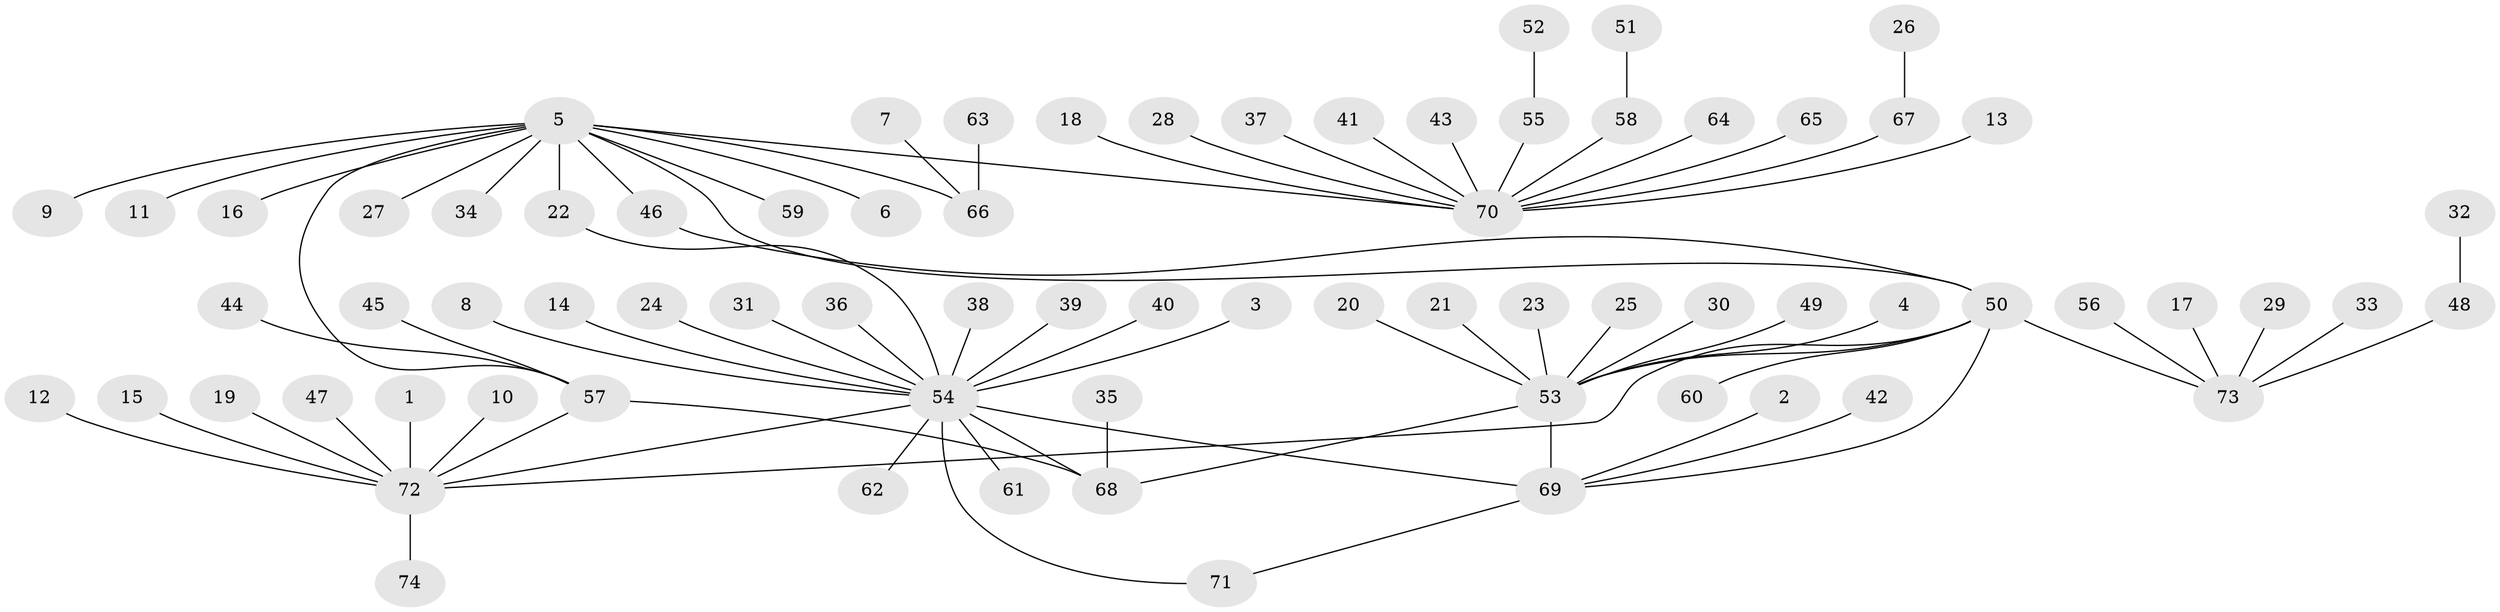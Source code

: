 // original degree distribution, {12: 0.02027027027027027, 9: 0.006756756756756757, 3: 0.060810810810810814, 1: 0.6486486486486487, 19: 0.006756756756756757, 2: 0.16891891891891891, 8: 0.013513513513513514, 14: 0.006756756756756757, 5: 0.006756756756756757, 4: 0.0472972972972973, 6: 0.013513513513513514}
// Generated by graph-tools (version 1.1) at 2025/49/03/09/25 03:49:57]
// undirected, 74 vertices, 81 edges
graph export_dot {
graph [start="1"]
  node [color=gray90,style=filled];
  1;
  2;
  3;
  4;
  5;
  6;
  7;
  8;
  9;
  10;
  11;
  12;
  13;
  14;
  15;
  16;
  17;
  18;
  19;
  20;
  21;
  22;
  23;
  24;
  25;
  26;
  27;
  28;
  29;
  30;
  31;
  32;
  33;
  34;
  35;
  36;
  37;
  38;
  39;
  40;
  41;
  42;
  43;
  44;
  45;
  46;
  47;
  48;
  49;
  50;
  51;
  52;
  53;
  54;
  55;
  56;
  57;
  58;
  59;
  60;
  61;
  62;
  63;
  64;
  65;
  66;
  67;
  68;
  69;
  70;
  71;
  72;
  73;
  74;
  1 -- 72 [weight=1.0];
  2 -- 69 [weight=1.0];
  3 -- 54 [weight=1.0];
  4 -- 53 [weight=1.0];
  5 -- 6 [weight=1.0];
  5 -- 9 [weight=1.0];
  5 -- 11 [weight=1.0];
  5 -- 16 [weight=1.0];
  5 -- 22 [weight=1.0];
  5 -- 27 [weight=1.0];
  5 -- 34 [weight=1.0];
  5 -- 46 [weight=1.0];
  5 -- 50 [weight=1.0];
  5 -- 57 [weight=1.0];
  5 -- 59 [weight=1.0];
  5 -- 66 [weight=1.0];
  5 -- 70 [weight=1.0];
  7 -- 66 [weight=1.0];
  8 -- 54 [weight=1.0];
  10 -- 72 [weight=1.0];
  12 -- 72 [weight=1.0];
  13 -- 70 [weight=1.0];
  14 -- 54 [weight=1.0];
  15 -- 72 [weight=1.0];
  17 -- 73 [weight=1.0];
  18 -- 70 [weight=1.0];
  19 -- 72 [weight=1.0];
  20 -- 53 [weight=1.0];
  21 -- 53 [weight=1.0];
  22 -- 54 [weight=1.0];
  23 -- 53 [weight=1.0];
  24 -- 54 [weight=1.0];
  25 -- 53 [weight=1.0];
  26 -- 67 [weight=1.0];
  28 -- 70 [weight=1.0];
  29 -- 73 [weight=1.0];
  30 -- 53 [weight=1.0];
  31 -- 54 [weight=1.0];
  32 -- 48 [weight=1.0];
  33 -- 73 [weight=1.0];
  35 -- 68 [weight=1.0];
  36 -- 54 [weight=1.0];
  37 -- 70 [weight=1.0];
  38 -- 54 [weight=1.0];
  39 -- 54 [weight=1.0];
  40 -- 54 [weight=1.0];
  41 -- 70 [weight=1.0];
  42 -- 69 [weight=1.0];
  43 -- 70 [weight=1.0];
  44 -- 57 [weight=1.0];
  45 -- 57 [weight=1.0];
  46 -- 50 [weight=1.0];
  47 -- 72 [weight=1.0];
  48 -- 73 [weight=1.0];
  49 -- 53 [weight=1.0];
  50 -- 53 [weight=1.0];
  50 -- 60 [weight=1.0];
  50 -- 69 [weight=1.0];
  50 -- 72 [weight=1.0];
  50 -- 73 [weight=1.0];
  51 -- 58 [weight=1.0];
  52 -- 55 [weight=1.0];
  53 -- 68 [weight=1.0];
  53 -- 69 [weight=1.0];
  54 -- 61 [weight=1.0];
  54 -- 62 [weight=1.0];
  54 -- 68 [weight=1.0];
  54 -- 69 [weight=2.0];
  54 -- 71 [weight=1.0];
  54 -- 72 [weight=1.0];
  55 -- 70 [weight=1.0];
  56 -- 73 [weight=1.0];
  57 -- 68 [weight=1.0];
  57 -- 72 [weight=1.0];
  58 -- 70 [weight=1.0];
  63 -- 66 [weight=1.0];
  64 -- 70 [weight=1.0];
  65 -- 70 [weight=1.0];
  67 -- 70 [weight=1.0];
  69 -- 71 [weight=1.0];
  72 -- 74 [weight=1.0];
}
